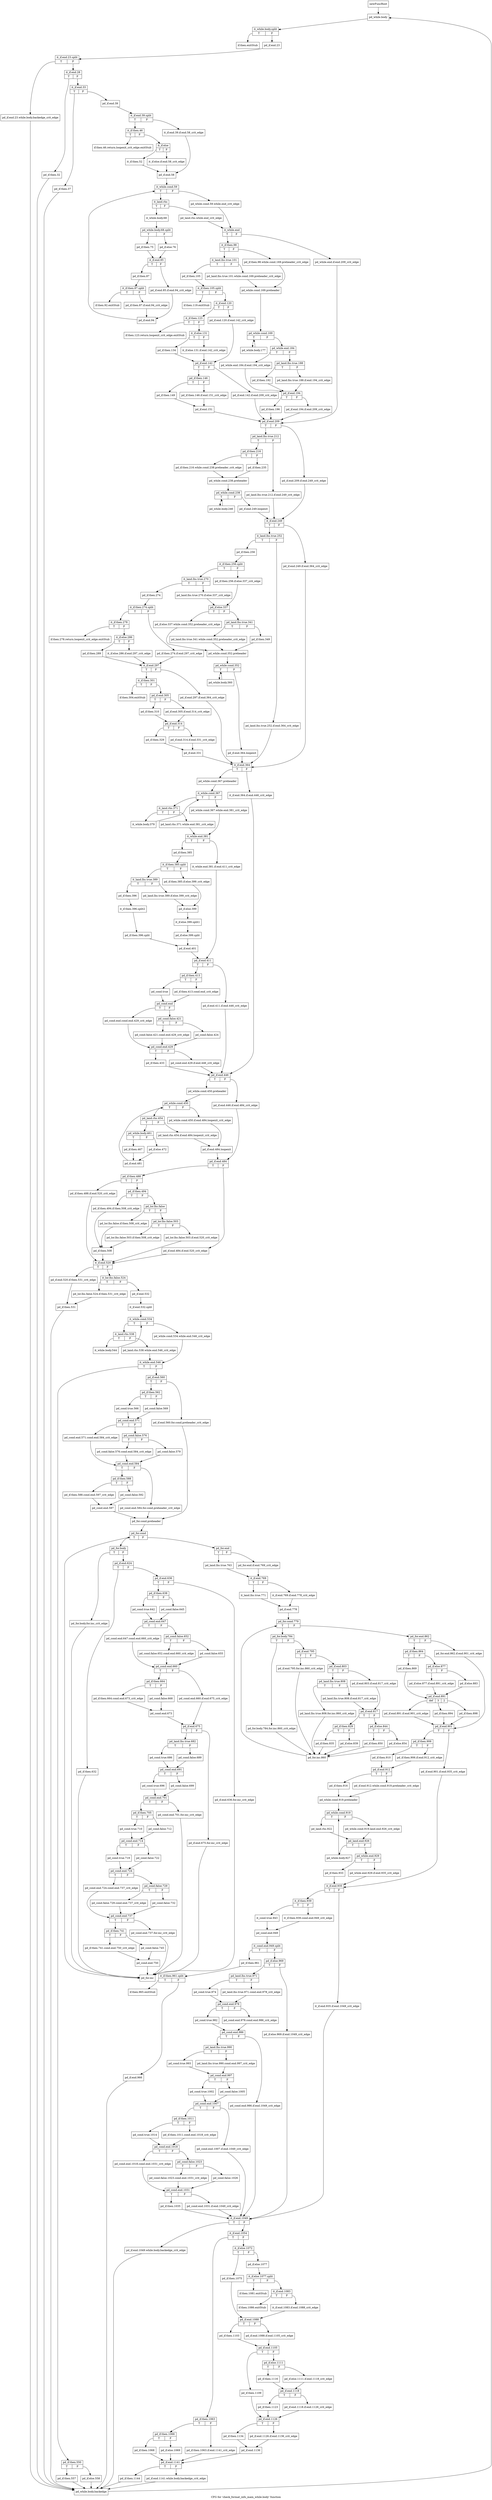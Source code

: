 digraph "CFG for 'check_format_info_main_while.body' function" {
	label="CFG for 'check_format_info_main_while.body' function";

	Node0xa169c30 [shape=record,label="{newFuncRoot}"];
	Node0xa169c30 -> Node0xa169fa0;
	Node0xa169c80 [shape=record,label="{if.then.exitStub}"];
	Node0xa169cd0 [shape=record,label="{if.then.46.return.loopexit_crit_edge.exitStub}"];
	Node0xa169d20 [shape=record,label="{if.then.119.exitStub}"];
	Node0xa169d70 [shape=record,label="{if.then.123.return.loopexit_crit_edge.exitStub}"];
	Node0xa169dc0 [shape=record,label="{if.then.278.return.loopexit_crit_edge.exitStub}"];
	Node0xa169e10 [shape=record,label="{if.then.304.exitStub}"];
	Node0xa169e60 [shape=record,label="{if.then.1081.exitStub}"];
	Node0xa169eb0 [shape=record,label="{if.then.1086.exitStub}"];
	Node0xa169f00 [shape=record,label="{if.then.965.exitStub}"];
	Node0xa169f50 [shape=record,label="{if.then.92.exitStub}"];
	Node0xa169fa0 [shape=record,label="{pd_while.body}"];
	Node0xa169fa0 -> Node0xf17d710;
	Node0xf17d710 [shape=record,label="{it_while.body.split|{<s0>T|<s1>F}}"];
	Node0xf17d710:s0 -> Node0xa169c80;
	Node0xf17d710:s1 -> Node0xa169ff0;
	Node0xa169ff0 [shape=record,label="{pd_if.end.23}"];
	Node0xa169ff0 -> Node0xf17d450;
	Node0xf17d450 [shape=record,label="{it_if.end.23.split|{<s0>T|<s1>F}}"];
	Node0xf17d450:s0 -> Node0xa170e90;
	Node0xf17d450:s1 -> Node0xa16a040;
	Node0xa16a040 [shape=record,label="{it_if.end.28|{<s0>T|<s1>F}}"];
	Node0xa16a040:s0 -> Node0xa170e40;
	Node0xa16a040:s1 -> Node0xa16a090;
	Node0xa16a090 [shape=record,label="{it_if.end.33|{<s0>T|<s1>F}}"];
	Node0xa16a090:s0 -> Node0xa170df0;
	Node0xa16a090:s1 -> Node0xa16a0e0;
	Node0xa16a0e0 [shape=record,label="{pd_if.end.39}"];
	Node0xa16a0e0 -> Node0xf17dda0;
	Node0xf17dda0 [shape=record,label="{it_if.end.39.split|{<s0>T|<s1>F}}"];
	Node0xf17dda0:s0 -> Node0xa16a180;
	Node0xf17dda0:s1 -> Node0xa16a130;
	Node0xa16a130 [shape=record,label="{it_if.end.39.if.end.58_crit_edge}"];
	Node0xa16a130 -> Node0xa16a2c0;
	Node0xa16a180 [shape=record,label="{it_if.then.46|{<s0>T|<s1>F}}"];
	Node0xa16a180:s0 -> Node0xa169cd0;
	Node0xa16a180:s1 -> Node0xa16a1d0;
	Node0xa16a1d0 [shape=record,label="{it_if.else|{<s0>T|<s1>F}}"];
	Node0xa16a1d0:s0 -> Node0xa16a270;
	Node0xa16a1d0:s1 -> Node0xa16a220;
	Node0xa16a220 [shape=record,label="{it_if.else.if.end.58_crit_edge}"];
	Node0xa16a220 -> Node0xa16a2c0;
	Node0xa16a270 [shape=record,label="{it_if.then.52}"];
	Node0xa16a270 -> Node0xa16a2c0;
	Node0xa16a2c0 [shape=record,label="{pd_if.end.58}"];
	Node0xa16a2c0 -> Node0xa16a310;
	Node0xa16a310 [shape=record,label="{it_while.cond.59|{<s0>T|<s1>F}}"];
	Node0xa16a310:s0 -> Node0xa16a3b0;
	Node0xa16a310:s1 -> Node0xa16a360;
	Node0xa16a360 [shape=record,label="{pd_while.cond.59.while.end_crit_edge}"];
	Node0xa16a360 -> Node0xa16a450;
	Node0xa16a3b0 [shape=record,label="{it_land.rhs|{<s0>T|<s1>F}}"];
	Node0xa16a3b0:s0 -> Node0xa170b70;
	Node0xa16a3b0:s1 -> Node0xa16a400;
	Node0xa16a400 [shape=record,label="{pd_land.rhs.while.end_crit_edge}"];
	Node0xa16a400 -> Node0xa16a450;
	Node0xa16a450 [shape=record,label="{it_while.end|{<s0>T|<s1>F}}"];
	Node0xa16a450:s0 -> Node0xa16a4f0;
	Node0xa16a450:s1 -> Node0xa16a4a0;
	Node0xa16a4a0 [shape=record,label="{pd_while.end.if.end.209_crit_edge}"];
	Node0xa16a4a0 -> Node0xa16adb0;
	Node0xa16a4f0 [shape=record,label="{it_if.then.98|{<s0>T|<s1>F}}"];
	Node0xa16a4f0:s0 -> Node0xa16a590;
	Node0xa16a4f0:s1 -> Node0xa16a540;
	Node0xa16a540 [shape=record,label="{pd_if.then.98.while.cond.169.preheader_crit_edge}"];
	Node0xa16a540 -> Node0xa16a630;
	Node0xa16a590 [shape=record,label="{it_land.lhs.true.101|{<s0>T|<s1>F}}"];
	Node0xa16a590:s0 -> Node0xa16a9a0;
	Node0xa16a590:s1 -> Node0xa16a5e0;
	Node0xa16a5e0 [shape=record,label="{pd_land.lhs.true.101.while.cond.169.preheader_crit_edge}"];
	Node0xa16a5e0 -> Node0xa16a630;
	Node0xa16a630 [shape=record,label="{pd_while.cond.169.preheader}"];
	Node0xa16a630 -> Node0xa16a680;
	Node0xa16a680 [shape=record,label="{pd_while.cond.169|{<s0>T|<s1>F}}"];
	Node0xa16a680:s0 -> Node0xa16a950;
	Node0xa16a680:s1 -> Node0xa16a6d0;
	Node0xa16a6d0 [shape=record,label="{pd_while.end.184|{<s0>T|<s1>F}}"];
	Node0xa16a6d0:s0 -> Node0xa16a810;
	Node0xa16a6d0:s1 -> Node0xa16a720;
	Node0xa16a720 [shape=record,label="{pd_land.lhs.true.188|{<s0>T|<s1>F}}"];
	Node0xa16a720:s0 -> Node0xa16a7c0;
	Node0xa16a720:s1 -> Node0xa16a770;
	Node0xa16a770 [shape=record,label="{pd_land.lhs.true.188.if.end.194_crit_edge}"];
	Node0xa16a770 -> Node0xa16a860;
	Node0xa16a7c0 [shape=record,label="{pd_if.then.192}"];
	Node0xa16a7c0 -> Node0xa16a860;
	Node0xa16a810 [shape=record,label="{pd_while.end.184.if.end.194_crit_edge}"];
	Node0xa16a810 -> Node0xa16a860;
	Node0xa16a860 [shape=record,label="{pd_if.end.194|{<s0>T|<s1>F}}"];
	Node0xa16a860:s0 -> Node0xa16a900;
	Node0xa16a860:s1 -> Node0xa16a8b0;
	Node0xa16a8b0 [shape=record,label="{pd_if.end.194.if.end.209_crit_edge}"];
	Node0xa16a8b0 -> Node0xa16adb0;
	Node0xa16a900 [shape=record,label="{pd_if.then.196}"];
	Node0xa16a900 -> Node0xa16adb0;
	Node0xa16a950 [shape=record,label="{pd_while.body.177}"];
	Node0xa16a950 -> Node0xa16a680;
	Node0xa16a9a0 [shape=record,label="{pd_if.then.105}"];
	Node0xa16a9a0 -> Node0xf17a2e0;
	Node0xf17a2e0 [shape=record,label="{it_if.then.105.split|{<s0>T|<s1>F}}"];
	Node0xf17a2e0:s0 -> Node0xa169d20;
	Node0xf17a2e0:s1 -> Node0xa16a9f0;
	Node0xa16a9f0 [shape=record,label="{it_if.end.120|{<s0>T|<s1>F}}"];
	Node0xa16a9f0:s0 -> Node0xa16aa90;
	Node0xa16a9f0:s1 -> Node0xa16aa40;
	Node0xa16aa40 [shape=record,label="{pd_if.end.120.if.end.142_crit_edge}"];
	Node0xa16aa40 -> Node0xa16abd0;
	Node0xa16aa90 [shape=record,label="{it_if.then.123|{<s0>T|<s1>F}}"];
	Node0xa16aa90:s0 -> Node0xa169d70;
	Node0xa16aa90:s1 -> Node0xa16aae0;
	Node0xa16aae0 [shape=record,label="{it_if.else.131|{<s0>T|<s1>F}}"];
	Node0xa16aae0:s0 -> Node0xa16ab80;
	Node0xa16aae0:s1 -> Node0xa16ab30;
	Node0xa16ab30 [shape=record,label="{it_if.else.131.if.end.142_crit_edge}"];
	Node0xa16ab30 -> Node0xa16abd0;
	Node0xa16ab80 [shape=record,label="{pd_if.then.134}"];
	Node0xa16ab80 -> Node0xa16abd0;
	Node0xa16abd0 [shape=record,label="{pd_if.end.142|{<s0>T|<s1>F}}"];
	Node0xa16abd0:s0 -> Node0xa16ac70;
	Node0xa16abd0:s1 -> Node0xa16ac20;
	Node0xa16ac20 [shape=record,label="{pd_if.end.142.if.end.209_crit_edge}"];
	Node0xa16ac20 -> Node0xa16adb0;
	Node0xa16ac70 [shape=record,label="{pd_if.then.146|{<s0>T|<s1>F}}"];
	Node0xa16ac70:s0 -> Node0xa16ad10;
	Node0xa16ac70:s1 -> Node0xa16acc0;
	Node0xa16acc0 [shape=record,label="{pd_if.then.146.if.end.151_crit_edge}"];
	Node0xa16acc0 -> Node0xa16ad60;
	Node0xa16ad10 [shape=record,label="{pd_if.then.149}"];
	Node0xa16ad10 -> Node0xa16ad60;
	Node0xa16ad60 [shape=record,label="{pd_if.end.151}"];
	Node0xa16ad60 -> Node0xa16adb0;
	Node0xa16adb0 [shape=record,label="{pd_if.end.209|{<s0>T|<s1>F}}"];
	Node0xa16adb0:s0 -> Node0xa16ae50;
	Node0xa16adb0:s1 -> Node0xa16ae00;
	Node0xa16ae00 [shape=record,label="{pd_if.end.209.if.end.249_crit_edge}"];
	Node0xa16ae00 -> Node0xa16b0d0;
	Node0xa16ae50 [shape=record,label="{pd_land.lhs.true.212|{<s0>T|<s1>F}}"];
	Node0xa16ae50:s0 -> Node0xa16aef0;
	Node0xa16ae50:s1 -> Node0xa16aea0;
	Node0xa16aea0 [shape=record,label="{pd_land.lhs.true.212.if.end.249_crit_edge}"];
	Node0xa16aea0 -> Node0xa16b0d0;
	Node0xa16aef0 [shape=record,label="{pd_if.then.216|{<s0>T|<s1>F}}"];
	Node0xa16aef0:s0 -> Node0xa16af90;
	Node0xa16aef0:s1 -> Node0xa16af40;
	Node0xa16af40 [shape=record,label="{pd_if.then.235}"];
	Node0xa16af40 -> Node0xa16afe0;
	Node0xa16af90 [shape=record,label="{pd_if.then.216.while.cond.238.preheader_crit_edge}"];
	Node0xa16af90 -> Node0xa16afe0;
	Node0xa16afe0 [shape=record,label="{pd_while.cond.238.preheader}"];
	Node0xa16afe0 -> Node0xa16b030;
	Node0xa16b030 [shape=record,label="{pd_while.cond.238|{<s0>T|<s1>F}}"];
	Node0xa16b030:s0 -> Node0xa170b20;
	Node0xa16b030:s1 -> Node0xa16b080;
	Node0xa16b080 [shape=record,label="{pd_if.end.249.loopexit}"];
	Node0xa16b080 -> Node0xa16b0d0;
	Node0xa16b0d0 [shape=record,label="{it_if.end.249|{<s0>T|<s1>F}}"];
	Node0xa16b0d0:s0 -> Node0xa16b170;
	Node0xa16b0d0:s1 -> Node0xa16b120;
	Node0xa16b120 [shape=record,label="{pd_if.end.249.if.end.364_crit_edge}"];
	Node0xa16b120 -> Node0xa16bb20;
	Node0xa16b170 [shape=record,label="{it_land.lhs.true.252|{<s0>T|<s1>F}}"];
	Node0xa16b170:s0 -> Node0xa16b210;
	Node0xa16b170:s1 -> Node0xa16b1c0;
	Node0xa16b1c0 [shape=record,label="{pd_land.lhs.true.252.if.end.364_crit_edge}"];
	Node0xa16b1c0 -> Node0xa16bb20;
	Node0xa16b210 [shape=record,label="{pd_if.then.256}"];
	Node0xa16b210 -> Node0xf17ea20;
	Node0xf17ea20 [shape=record,label="{it_if.then.256.split|{<s0>T|<s1>F}}"];
	Node0xf17ea20:s0 -> Node0xa16b2b0;
	Node0xf17ea20:s1 -> Node0xa16b260;
	Node0xa16b260 [shape=record,label="{pd_if.then.256.if.else.337_crit_edge}"];
	Node0xa16b260 -> Node0xa16b350;
	Node0xa16b2b0 [shape=record,label="{it_land.lhs.true.270|{<s0>T|<s1>F}}"];
	Node0xa16b2b0:s0 -> Node0xa16b620;
	Node0xa16b2b0:s1 -> Node0xa16b300;
	Node0xa16b300 [shape=record,label="{pd_land.lhs.true.270.if.else.337_crit_edge}"];
	Node0xa16b300 -> Node0xa16b350;
	Node0xa16b350 [shape=record,label="{pd_if.else.337|{<s0>T|<s1>F}}"];
	Node0xa16b350:s0 -> Node0xa16b490;
	Node0xa16b350:s1 -> Node0xa16b3a0;
	Node0xa16b3a0 [shape=record,label="{pd_land.lhs.true.341|{<s0>T|<s1>F}}"];
	Node0xa16b3a0:s0 -> Node0xa16b440;
	Node0xa16b3a0:s1 -> Node0xa16b3f0;
	Node0xa16b3f0 [shape=record,label="{pd_if.then.349}"];
	Node0xa16b3f0 -> Node0xa16b4e0;
	Node0xa16b440 [shape=record,label="{pd_land.lhs.true.341.while.cond.352.preheader_crit_edge}"];
	Node0xa16b440 -> Node0xa16b4e0;
	Node0xa16b490 [shape=record,label="{pd_if.else.337.while.cond.352.preheader_crit_edge}"];
	Node0xa16b490 -> Node0xa16b4e0;
	Node0xa16b4e0 [shape=record,label="{pd_while.cond.352.preheader}"];
	Node0xa16b4e0 -> Node0xa16b530;
	Node0xa16b530 [shape=record,label="{pd_while.cond.352|{<s0>T|<s1>F}}"];
	Node0xa16b530:s0 -> Node0xa16b5d0;
	Node0xa16b530:s1 -> Node0xa16b580;
	Node0xa16b580 [shape=record,label="{pd_if.end.364.loopexit}"];
	Node0xa16b580 -> Node0xa16bb20;
	Node0xa16b5d0 [shape=record,label="{pd_while.body.360}"];
	Node0xa16b5d0 -> Node0xa16b530;
	Node0xa16b620 [shape=record,label="{pd_if.then.274}"];
	Node0xa16b620 -> Node0xf17efa0;
	Node0xf17efa0 [shape=record,label="{it_if.then.274.split|{<s0>T|<s1>F}}"];
	Node0xf17efa0:s0 -> Node0xa16b6c0;
	Node0xf17efa0:s1 -> Node0xa16b670;
	Node0xa16b670 [shape=record,label="{pd_if.then.274.if.end.297_crit_edge}"];
	Node0xa16b670 -> Node0xa16b800;
	Node0xa16b6c0 [shape=record,label="{it_if.then.278|{<s0>T|<s1>F}}"];
	Node0xa16b6c0:s0 -> Node0xa169dc0;
	Node0xa16b6c0:s1 -> Node0xa16b710;
	Node0xa16b710 [shape=record,label="{it_if.else.286|{<s0>T|<s1>F}}"];
	Node0xa16b710:s0 -> Node0xa16b7b0;
	Node0xa16b710:s1 -> Node0xa16b760;
	Node0xa16b760 [shape=record,label="{it_if.else.286.if.end.297_crit_edge}"];
	Node0xa16b760 -> Node0xa16b800;
	Node0xa16b7b0 [shape=record,label="{pd_if.then.289}"];
	Node0xa16b7b0 -> Node0xa16b800;
	Node0xa16b800 [shape=record,label="{it_if.end.297|{<s0>T|<s1>F}}"];
	Node0xa16b800:s0 -> Node0xa16b8a0;
	Node0xa16b800:s1 -> Node0xa16b850;
	Node0xa16b850 [shape=record,label="{pd_if.end.297.if.end.364_crit_edge}"];
	Node0xa16b850 -> Node0xa16bb20;
	Node0xa16b8a0 [shape=record,label="{it_if.then.301|{<s0>T|<s1>F}}"];
	Node0xa16b8a0:s0 -> Node0xa169e10;
	Node0xa16b8a0:s1 -> Node0xa16b8f0;
	Node0xa16b8f0 [shape=record,label="{pd_if.end.305|{<s0>T|<s1>F}}"];
	Node0xa16b8f0:s0 -> Node0xa16b990;
	Node0xa16b8f0:s1 -> Node0xa16b940;
	Node0xa16b940 [shape=record,label="{pd_if.end.305.if.end.314_crit_edge}"];
	Node0xa16b940 -> Node0xa16b9e0;
	Node0xa16b990 [shape=record,label="{pd_if.then.310}"];
	Node0xa16b990 -> Node0xa16b9e0;
	Node0xa16b9e0 [shape=record,label="{pd_if.end.314|{<s0>T|<s1>F}}"];
	Node0xa16b9e0:s0 -> Node0xa16ba80;
	Node0xa16b9e0:s1 -> Node0xa16ba30;
	Node0xa16ba30 [shape=record,label="{pd_if.end.314.if.end.331_crit_edge}"];
	Node0xa16ba30 -> Node0xa16bad0;
	Node0xa16ba80 [shape=record,label="{pd_if.then.329}"];
	Node0xa16ba80 -> Node0xa16bad0;
	Node0xa16bad0 [shape=record,label="{pd_if.end.331}"];
	Node0xa16bad0 -> Node0xa16bb20;
	Node0xa16bb20 [shape=record,label="{it_if.end.364|{<s0>T|<s1>F}}"];
	Node0xa16bb20:s0 -> Node0xa16bbc0;
	Node0xa16bb20:s1 -> Node0xa16bb70;
	Node0xa16bb70 [shape=record,label="{it_if.end.364.if.end.446_crit_edge}"];
	Node0xa16bb70 -> Node0xa16c430;
	Node0xa16bbc0 [shape=record,label="{pd_while.cond.367.preheader}"];
	Node0xa16bbc0 -> Node0xa16bc10;
	Node0xa16bc10 [shape=record,label="{it_while.cond.367|{<s0>T|<s1>F}}"];
	Node0xa16bc10:s0 -> Node0xa16bcb0;
	Node0xa16bc10:s1 -> Node0xa16bc60;
	Node0xa16bc60 [shape=record,label="{pd_while.cond.367.while.end.381_crit_edge}"];
	Node0xa16bc60 -> Node0xa16bd50;
	Node0xa16bcb0 [shape=record,label="{it_land.rhs.371|{<s0>T|<s1>F}}"];
	Node0xa16bcb0:s0 -> Node0xa170ad0;
	Node0xa16bcb0:s1 -> Node0xa16bd00;
	Node0xa16bd00 [shape=record,label="{pd_land.rhs.371.while.end.381_crit_edge}"];
	Node0xa16bd00 -> Node0xa16bd50;
	Node0xa16bd50 [shape=record,label="{it_while.end.381|{<s0>T|<s1>F}}"];
	Node0xa16bd50:s0 -> Node0xa16bdf0;
	Node0xa16bd50:s1 -> Node0xa16bda0;
	Node0xa16bda0 [shape=record,label="{it_while.end.381.if.end.411_crit_edge}"];
	Node0xa16bda0 -> Node0xa16c020;
	Node0xa16bdf0 [shape=record,label="{pd_if.then.385}"];
	Node0xa16bdf0 -> Node0xf17f020;
	Node0xf17f020 [shape=record,label="{it_if.then.385.split|{<s0>T|<s1>F}}"];
	Node0xf17f020:s0 -> Node0xa16be90;
	Node0xf17f020:s1 -> Node0xa16be40;
	Node0xa16be40 [shape=record,label="{pd_if.then.385.if.else.399_crit_edge}"];
	Node0xa16be40 -> Node0xa16bf30;
	Node0xa16be90 [shape=record,label="{it_land.lhs.true.389|{<s0>T|<s1>F}}"];
	Node0xa16be90:s0 -> Node0xa16bf80;
	Node0xa16be90:s1 -> Node0xa16bee0;
	Node0xa16bee0 [shape=record,label="{pd_land.lhs.true.389.if.else.399_crit_edge}"];
	Node0xa16bee0 -> Node0xa16bf30;
	Node0xa16bf30 [shape=record,label="{pd_if.else.399}"];
	Node0xa16bf30 -> Node0xf17fc40;
	Node0xf17fc40 [shape=record,label="{it_if.else.399.split1}"];
	Node0xf17fc40 -> Node0xf17f220;
	Node0xf17f220 [shape=record,label="{pd_if.else.399.split}"];
	Node0xf17f220 -> Node0xa16bfd0;
	Node0xa16bf80 [shape=record,label="{pd_if.then.396}"];
	Node0xa16bf80 -> Node0xf180eb0;
	Node0xf180eb0 [shape=record,label="{it_if.then.396.split2}"];
	Node0xf180eb0 -> Node0xf180990;
	Node0xf180990 [shape=record,label="{pd_if.then.396.split}"];
	Node0xf180990 -> Node0xa16bfd0;
	Node0xa16bfd0 [shape=record,label="{pd_if.end.401}"];
	Node0xa16bfd0 -> Node0xa16c020;
	Node0xa16c020 [shape=record,label="{pd_if.end.411|{<s0>T|<s1>F}}"];
	Node0xa16c020:s0 -> Node0xa16c0c0;
	Node0xa16c020:s1 -> Node0xa16c070;
	Node0xa16c070 [shape=record,label="{pd_if.end.411.if.end.446_crit_edge}"];
	Node0xa16c070 -> Node0xa16c430;
	Node0xa16c0c0 [shape=record,label="{pd_if.then.413|{<s0>T|<s1>F}}"];
	Node0xa16c0c0:s0 -> Node0xa16c160;
	Node0xa16c0c0:s1 -> Node0xa16c110;
	Node0xa16c110 [shape=record,label="{pd_if.then.413.cond.end_crit_edge}"];
	Node0xa16c110 -> Node0xa16c1b0;
	Node0xa16c160 [shape=record,label="{pd_cond.true}"];
	Node0xa16c160 -> Node0xa16c1b0;
	Node0xa16c1b0 [shape=record,label="{pd_cond.end|{<s0>T|<s1>F}}"];
	Node0xa16c1b0:s0 -> Node0xa16c2f0;
	Node0xa16c1b0:s1 -> Node0xa16c200;
	Node0xa16c200 [shape=record,label="{pd_cond.false.421|{<s0>T|<s1>F}}"];
	Node0xa16c200:s0 -> Node0xa16c2a0;
	Node0xa16c200:s1 -> Node0xa16c250;
	Node0xa16c250 [shape=record,label="{pd_cond.false.424}"];
	Node0xa16c250 -> Node0xa16c340;
	Node0xa16c2a0 [shape=record,label="{pd_cond.false.421.cond.end.429_crit_edge}"];
	Node0xa16c2a0 -> Node0xa16c340;
	Node0xa16c2f0 [shape=record,label="{pd_cond.end.cond.end.429_crit_edge}"];
	Node0xa16c2f0 -> Node0xa16c340;
	Node0xa16c340 [shape=record,label="{pd_cond.end.429|{<s0>T|<s1>F}}"];
	Node0xa16c340:s0 -> Node0xa16c3e0;
	Node0xa16c340:s1 -> Node0xa16c390;
	Node0xa16c390 [shape=record,label="{pd_cond.end.429.if.end.446_crit_edge}"];
	Node0xa16c390 -> Node0xa16c430;
	Node0xa16c3e0 [shape=record,label="{pd_if.then.433}"];
	Node0xa16c3e0 -> Node0xa16c430;
	Node0xa16c430 [shape=record,label="{pd_if.end.446|{<s0>T|<s1>F}}"];
	Node0xa16c430:s0 -> Node0xa16c4d0;
	Node0xa16c430:s1 -> Node0xa16c480;
	Node0xa16c480 [shape=record,label="{pd_if.end.446.if.end.484_crit_edge}"];
	Node0xa16c480 -> Node0xa16c6b0;
	Node0xa16c4d0 [shape=record,label="{pd_while.cond.450.preheader}"];
	Node0xa16c4d0 -> Node0xa16c520;
	Node0xa16c520 [shape=record,label="{pd_while.cond.450|{<s0>T|<s1>F}}"];
	Node0xa16c520:s0 -> Node0xa16c5c0;
	Node0xa16c520:s1 -> Node0xa16c570;
	Node0xa16c570 [shape=record,label="{pd_while.cond.450.if.end.484.loopexit_crit_edge}"];
	Node0xa16c570 -> Node0xa16c660;
	Node0xa16c5c0 [shape=record,label="{pd_land.rhs.454|{<s0>T|<s1>F}}"];
	Node0xa16c5c0:s0 -> Node0xa170990;
	Node0xa16c5c0:s1 -> Node0xa16c610;
	Node0xa16c610 [shape=record,label="{pd_land.rhs.454.if.end.484.loopexit_crit_edge}"];
	Node0xa16c610 -> Node0xa16c660;
	Node0xa16c660 [shape=record,label="{pd_if.end.484.loopexit}"];
	Node0xa16c660 -> Node0xa16c6b0;
	Node0xa16c6b0 [shape=record,label="{pd_if.end.484|{<s0>T|<s1>F}}"];
	Node0xa16c6b0:s0 -> Node0xa16c750;
	Node0xa16c6b0:s1 -> Node0xa16c700;
	Node0xa16c700 [shape=record,label="{pd_if.end.484.if.end.520_crit_edge}"];
	Node0xa16c700 -> Node0xa16ca70;
	Node0xa16c750 [shape=record,label="{pd_if.then.488|{<s0>T|<s1>F}}"];
	Node0xa16c750:s0 -> Node0xa16ca20;
	Node0xa16c750:s1 -> Node0xa16c7a0;
	Node0xa16c7a0 [shape=record,label="{pd_if.then.494|{<s0>T|<s1>F}}"];
	Node0xa16c7a0:s0 -> Node0xa16c980;
	Node0xa16c7a0:s1 -> Node0xa16c7f0;
	Node0xa16c7f0 [shape=record,label="{pd_lor.lhs.false|{<s0>T|<s1>F}}"];
	Node0xa16c7f0:s0 -> Node0xa16c930;
	Node0xa16c7f0:s1 -> Node0xa16c840;
	Node0xa16c840 [shape=record,label="{pd_lor.lhs.false.503|{<s0>T|<s1>F}}"];
	Node0xa16c840:s0 -> Node0xa16c8e0;
	Node0xa16c840:s1 -> Node0xa16c890;
	Node0xa16c890 [shape=record,label="{pd_lor.lhs.false.503.if.end.520_crit_edge}"];
	Node0xa16c890 -> Node0xa16ca70;
	Node0xa16c8e0 [shape=record,label="{pd_lor.lhs.false.503.if.then.508_crit_edge}"];
	Node0xa16c8e0 -> Node0xa16c9d0;
	Node0xa16c930 [shape=record,label="{pd_lor.lhs.false.if.then.508_crit_edge}"];
	Node0xa16c930 -> Node0xa16c9d0;
	Node0xa16c980 [shape=record,label="{pd_if.then.494.if.then.508_crit_edge}"];
	Node0xa16c980 -> Node0xa16c9d0;
	Node0xa16c9d0 [shape=record,label="{pd_if.then.508}"];
	Node0xa16c9d0 -> Node0xa16ca70;
	Node0xa16ca20 [shape=record,label="{pd_if.then.488.if.end.520_crit_edge}"];
	Node0xa16ca20 -> Node0xa16ca70;
	Node0xa16ca70 [shape=record,label="{it_if.end.520|{<s0>T|<s1>F}}"];
	Node0xa16ca70:s0 -> Node0xa1708f0;
	Node0xa16ca70:s1 -> Node0xa16cac0;
	Node0xa16cac0 [shape=record,label="{it_lor.lhs.false.524|{<s0>T|<s1>F}}"];
	Node0xa16cac0:s0 -> Node0xa1708a0;
	Node0xa16cac0:s1 -> Node0xa16cb10;
	Node0xa16cb10 [shape=record,label="{pd_if.end.532}"];
	Node0xa16cb10 -> Node0xf181280;
	Node0xf181280 [shape=record,label="{it_if.end.532.split}"];
	Node0xf181280 -> Node0xa16cb60;
	Node0xa16cb60 [shape=record,label="{it_while.cond.534|{<s0>T|<s1>F}}"];
	Node0xa16cb60:s0 -> Node0xa16cc00;
	Node0xa16cb60:s1 -> Node0xa16cbb0;
	Node0xa16cbb0 [shape=record,label="{pd_while.cond.534.while.end.546_crit_edge}"];
	Node0xa16cbb0 -> Node0xa16cca0;
	Node0xa16cc00 [shape=record,label="{it_land.rhs.538|{<s0>T|<s1>F}}"];
	Node0xa16cc00:s0 -> Node0xa170850;
	Node0xa16cc00:s1 -> Node0xa16cc50;
	Node0xa16cc50 [shape=record,label="{pd_land.rhs.538.while.end.546_crit_edge}"];
	Node0xa16cc50 -> Node0xa16cca0;
	Node0xa16cca0 [shape=record,label="{it_while.end.546|{<s0>T|<s1>F}}"];
	Node0xa16cca0:s0 -> Node0xa170760;
	Node0xa16cca0:s1 -> Node0xa16ccf0;
	Node0xa16ccf0 [shape=record,label="{pd_if.end.560|{<s0>T|<s1>F}}"];
	Node0xa16ccf0:s0 -> Node0xa16cd90;
	Node0xa16ccf0:s1 -> Node0xa16cd40;
	Node0xa16cd40 [shape=record,label="{pd_if.end.560.for.cond.preheader_crit_edge}"];
	Node0xa16cd40 -> Node0xa16d1f0;
	Node0xa16cd90 [shape=record,label="{pd_if.then.562|{<s0>T|<s1>F}}"];
	Node0xa16cd90:s0 -> Node0xa16ce30;
	Node0xa16cd90:s1 -> Node0xa16cde0;
	Node0xa16cde0 [shape=record,label="{pd_cond.false.569}"];
	Node0xa16cde0 -> Node0xa16ce80;
	Node0xa16ce30 [shape=record,label="{pd_cond.true.566}"];
	Node0xa16ce30 -> Node0xa16ce80;
	Node0xa16ce80 [shape=record,label="{pd_cond.end.571|{<s0>T|<s1>F}}"];
	Node0xa16ce80:s0 -> Node0xa16cfc0;
	Node0xa16ce80:s1 -> Node0xa16ced0;
	Node0xa16ced0 [shape=record,label="{pd_cond.false.576|{<s0>T|<s1>F}}"];
	Node0xa16ced0:s0 -> Node0xa16cf70;
	Node0xa16ced0:s1 -> Node0xa16cf20;
	Node0xa16cf20 [shape=record,label="{pd_cond.false.579}"];
	Node0xa16cf20 -> Node0xa16d010;
	Node0xa16cf70 [shape=record,label="{pd_cond.false.576.cond.end.584_crit_edge}"];
	Node0xa16cf70 -> Node0xa16d010;
	Node0xa16cfc0 [shape=record,label="{pd_cond.end.571.cond.end.584_crit_edge}"];
	Node0xa16cfc0 -> Node0xa16d010;
	Node0xa16d010 [shape=record,label="{pd_cond.end.584|{<s0>T|<s1>F}}"];
	Node0xa16d010:s0 -> Node0xa16d0b0;
	Node0xa16d010:s1 -> Node0xa16d060;
	Node0xa16d060 [shape=record,label="{pd_cond.end.584.for.cond.preheader_crit_edge}"];
	Node0xa16d060 -> Node0xa16d1f0;
	Node0xa16d0b0 [shape=record,label="{pd_if.then.588|{<s0>T|<s1>F}}"];
	Node0xa16d0b0:s0 -> Node0xa16d150;
	Node0xa16d0b0:s1 -> Node0xa16d100;
	Node0xa16d100 [shape=record,label="{pd_cond.false.592}"];
	Node0xa16d100 -> Node0xa16d1a0;
	Node0xa16d150 [shape=record,label="{pd_if.then.588.cond.end.597_crit_edge}"];
	Node0xa16d150 -> Node0xa16d1a0;
	Node0xa16d1a0 [shape=record,label="{pd_cond.end.597}"];
	Node0xa16d1a0 -> Node0xa16d1f0;
	Node0xa16d1f0 [shape=record,label="{pd_for.cond.preheader}"];
	Node0xa16d1f0 -> Node0xa16d240;
	Node0xa16d240 [shape=record,label="{pd_for.cond|{<s0>T|<s1>F}}"];
	Node0xa16d240:s0 -> Node0xa16f860;
	Node0xa16d240:s1 -> Node0xa16d290;
	Node0xa16d290 [shape=record,label="{pd_for.end|{<s0>T|<s1>F}}"];
	Node0xa16d290:s0 -> Node0xa16d330;
	Node0xa16d290:s1 -> Node0xa16d2e0;
	Node0xa16d2e0 [shape=record,label="{pd_for.end.if.end.769_crit_edge}"];
	Node0xa16d2e0 -> Node0xa16d380;
	Node0xa16d330 [shape=record,label="{pd_land.lhs.true.763}"];
	Node0xa16d330 -> Node0xa16d380;
	Node0xa16d380 [shape=record,label="{it_if.end.769|{<s0>T|<s1>F}}"];
	Node0xa16d380:s0 -> Node0xa16d420;
	Node0xa16d380:s1 -> Node0xa16d3d0;
	Node0xa16d3d0 [shape=record,label="{it_if.end.769.if.end.778_crit_edge}"];
	Node0xa16d3d0 -> Node0xa16d470;
	Node0xa16d420 [shape=record,label="{it_land.lhs.true.771}"];
	Node0xa16d420 -> Node0xa16d470;
	Node0xa16d470 [shape=record,label="{pd_if.end.778}"];
	Node0xa16d470 -> Node0xa16d4c0;
	Node0xa16d4c0 [shape=record,label="{pd_for.cond.779|{<s0>T|<s1>F}}"];
	Node0xa16d4c0:s0 -> Node0xa16f310;
	Node0xa16d4c0:s1 -> Node0xa16d510;
	Node0xa16d510 [shape=record,label="{pd_for.end.862|{<s0>T|<s1>F}}"];
	Node0xa16d510:s0 -> Node0xa16d5b0;
	Node0xa16d510:s1 -> Node0xa16d560;
	Node0xa16d560 [shape=record,label="{pd_for.end.862.if.end.901_crit_edge}"];
	Node0xa16d560 -> Node0xa16d880;
	Node0xa16d5b0 [shape=record,label="{pd_if.then.864|{<s0>T|<s1>F}}"];
	Node0xa16d5b0:s0 -> Node0xa16d6f0;
	Node0xa16d5b0:s1 -> Node0xa16d600;
	Node0xa16d600 [shape=record,label="{pd_if.else.877|{<s0>T|<s1>F}}"];
	Node0xa16d600:s0 -> Node0xa16d6a0;
	Node0xa16d600:s1 -> Node0xa16d650;
	Node0xa16d650 [shape=record,label="{pd_if.else.883}"];
	Node0xa16d650 -> Node0xa16d740;
	Node0xa16d6a0 [shape=record,label="{pd_if.else.877.if.end.891_crit_edge}"];
	Node0xa16d6a0 -> Node0xa16d740;
	Node0xa16d6f0 [shape=record,label="{pd_if.then.869}"];
	Node0xa16d6f0 -> Node0xa16d740;
	Node0xa16d740 [shape=record,label="{pd_if.end.891|{<s0>def|<s1>3|<s2>2}}"];
	Node0xa16d740:s0 -> Node0xa16d830;
	Node0xa16d740:s1 -> Node0xa16d7e0;
	Node0xa16d740:s2 -> Node0xa16d790;
	Node0xa16d790 [shape=record,label="{pd_if.then.898}"];
	Node0xa16d790 -> Node0xa16d880;
	Node0xa16d7e0 [shape=record,label="{pd_if.then.894}"];
	Node0xa16d7e0 -> Node0xa16d880;
	Node0xa16d830 [shape=record,label="{pd_if.end.891.if.end.901_crit_edge}"];
	Node0xa16d830 -> Node0xa16d880;
	Node0xa16d880 [shape=record,label="{pd_if.end.901|{<s0>T|<s1>F}}"];
	Node0xa16d880:s0 -> Node0xa16d920;
	Node0xa16d880:s1 -> Node0xa16d8d0;
	Node0xa16d8d0 [shape=record,label="{pd_if.end.901.if.end.935_crit_edge}"];
	Node0xa16d8d0 -> Node0xa16dd80;
	Node0xa16d920 [shape=record,label="{pd_if.then.906|{<s0>T|<s1>F}}"];
	Node0xa16d920:s0 -> Node0xa16d9c0;
	Node0xa16d920:s1 -> Node0xa16d970;
	Node0xa16d970 [shape=record,label="{pd_if.then.906.if.end.912_crit_edge}"];
	Node0xa16d970 -> Node0xa16da10;
	Node0xa16d9c0 [shape=record,label="{pd_if.then.910}"];
	Node0xa16d9c0 -> Node0xa16da10;
	Node0xa16da10 [shape=record,label="{pd_if.end.912|{<s0>T|<s1>F}}"];
	Node0xa16da10:s0 -> Node0xa16dab0;
	Node0xa16da10:s1 -> Node0xa16da60;
	Node0xa16da60 [shape=record,label="{pd_if.end.912.while.cond.919.preheader_crit_edge}"];
	Node0xa16da60 -> Node0xa16db00;
	Node0xa16dab0 [shape=record,label="{pd_if.then.916}"];
	Node0xa16dab0 -> Node0xa16db00;
	Node0xa16db00 [shape=record,label="{pd_while.cond.919.preheader}"];
	Node0xa16db00 -> Node0xa16db50;
	Node0xa16db50 [shape=record,label="{pd_while.cond.919|{<s0>T|<s1>F}}"];
	Node0xa16db50:s0 -> Node0xa16dbf0;
	Node0xa16db50:s1 -> Node0xa16dba0;
	Node0xa16dba0 [shape=record,label="{pd_while.cond.919.land.end.926_crit_edge}"];
	Node0xa16dba0 -> Node0xa16dc40;
	Node0xa16dbf0 [shape=record,label="{pd_land.rhs.922}"];
	Node0xa16dbf0 -> Node0xa16dc40;
	Node0xa16dc40 [shape=record,label="{pd_land.end.926|{<s0>T|<s1>F}}"];
	Node0xa16dc40:s0 -> Node0xa16f2c0;
	Node0xa16dc40:s1 -> Node0xa16dc90;
	Node0xa16dc90 [shape=record,label="{pd_while.end.929|{<s0>T|<s1>F}}"];
	Node0xa16dc90:s0 -> Node0xa16dd30;
	Node0xa16dc90:s1 -> Node0xa16dce0;
	Node0xa16dce0 [shape=record,label="{pd_while.end.929.if.end.935_crit_edge}"];
	Node0xa16dce0 -> Node0xa16dd80;
	Node0xa16dd30 [shape=record,label="{pd_if.then.933}"];
	Node0xa16dd30 -> Node0xa16dd80;
	Node0xa16dd80 [shape=record,label="{it_if.end.935|{<s0>T|<s1>F}}"];
	Node0xa16dd80:s0 -> Node0xa16de20;
	Node0xa16dd80:s1 -> Node0xa16ddd0;
	Node0xa16ddd0 [shape=record,label="{it_if.end.935.if.end.1049_crit_edge}"];
	Node0xa16ddd0 -> Node0xa16e870;
	Node0xa16de20 [shape=record,label="{it_if.then.939|{<s0>T|<s1>F}}"];
	Node0xa16de20:s0 -> Node0xa16dec0;
	Node0xa16de20:s1 -> Node0xa16de70;
	Node0xa16de70 [shape=record,label="{it_if.then.939.cond.end.949_crit_edge}"];
	Node0xa16de70 -> Node0xa16df10;
	Node0xa16dec0 [shape=record,label="{it_cond.true.943}"];
	Node0xa16dec0 -> Node0xa16df10;
	Node0xa16df10 [shape=record,label="{pd_cond.end.949}"];
	Node0xa16df10 -> Node0xf1823a0;
	Node0xf1823a0 [shape=record,label="{it_cond.end.949.split|{<s0>T|<s1>F}}"];
	Node0xf1823a0:s0 -> Node0xa16f220;
	Node0xf1823a0:s1 -> Node0xa16df60;
	Node0xa16df60 [shape=record,label="{pd_if.else.969|{<s0>T|<s1>F}}"];
	Node0xa16df60:s0 -> Node0xa16e000;
	Node0xa16df60:s1 -> Node0xa16dfb0;
	Node0xa16dfb0 [shape=record,label="{pd_if.else.969.if.end.1049_crit_edge}"];
	Node0xa16dfb0 -> Node0xa16e870;
	Node0xa16e000 [shape=record,label="{pd_land.lhs.true.971|{<s0>T|<s1>F}}"];
	Node0xa16e000:s0 -> Node0xa16e0a0;
	Node0xa16e000:s1 -> Node0xa16e050;
	Node0xa16e050 [shape=record,label="{pd_land.lhs.true.971.cond.end.978_crit_edge}"];
	Node0xa16e050 -> Node0xa16e0f0;
	Node0xa16e0a0 [shape=record,label="{pd_cond.true.974}"];
	Node0xa16e0a0 -> Node0xa16e0f0;
	Node0xa16e0f0 [shape=record,label="{pd_cond.end.978|{<s0>T|<s1>F}}"];
	Node0xa16e0f0:s0 -> Node0xa16e190;
	Node0xa16e0f0:s1 -> Node0xa16e140;
	Node0xa16e140 [shape=record,label="{pd_cond.end.978.cond.end.986_crit_edge}"];
	Node0xa16e140 -> Node0xa16e1e0;
	Node0xa16e190 [shape=record,label="{pd_cond.true.982}"];
	Node0xa16e190 -> Node0xa16e1e0;
	Node0xa16e1e0 [shape=record,label="{pd_cond.end.986|{<s0>T|<s1>F}}"];
	Node0xa16e1e0:s0 -> Node0xa16e280;
	Node0xa16e1e0:s1 -> Node0xa16e230;
	Node0xa16e230 [shape=record,label="{pd_cond.end.986.if.end.1049_crit_edge}"];
	Node0xa16e230 -> Node0xa16e870;
	Node0xa16e280 [shape=record,label="{pd_land.lhs.true.990|{<s0>T|<s1>F}}"];
	Node0xa16e280:s0 -> Node0xa16e320;
	Node0xa16e280:s1 -> Node0xa16e2d0;
	Node0xa16e2d0 [shape=record,label="{pd_land.lhs.true.990.cond.end.997_crit_edge}"];
	Node0xa16e2d0 -> Node0xa16e370;
	Node0xa16e320 [shape=record,label="{pd_cond.true.993}"];
	Node0xa16e320 -> Node0xa16e370;
	Node0xa16e370 [shape=record,label="{pd_cond.end.997|{<s0>T|<s1>F}}"];
	Node0xa16e370:s0 -> Node0xa16e410;
	Node0xa16e370:s1 -> Node0xa16e3c0;
	Node0xa16e3c0 [shape=record,label="{pd_cond.false.1005}"];
	Node0xa16e3c0 -> Node0xa16e460;
	Node0xa16e410 [shape=record,label="{pd_cond.true.1002}"];
	Node0xa16e410 -> Node0xa16e460;
	Node0xa16e460 [shape=record,label="{pd_cond.end.1007|{<s0>T|<s1>F}}"];
	Node0xa16e460:s0 -> Node0xa16e500;
	Node0xa16e460:s1 -> Node0xa16e4b0;
	Node0xa16e4b0 [shape=record,label="{pd_cond.end.1007.if.end.1049_crit_edge}"];
	Node0xa16e4b0 -> Node0xa16e870;
	Node0xa16e500 [shape=record,label="{pd_if.then.1011|{<s0>T|<s1>F}}"];
	Node0xa16e500:s0 -> Node0xa16e5a0;
	Node0xa16e500:s1 -> Node0xa16e550;
	Node0xa16e550 [shape=record,label="{pd_if.then.1011.cond.end.1018_crit_edge}"];
	Node0xa16e550 -> Node0xa16e5f0;
	Node0xa16e5a0 [shape=record,label="{pd_cond.true.1014}"];
	Node0xa16e5a0 -> Node0xa16e5f0;
	Node0xa16e5f0 [shape=record,label="{pd_cond.end.1018|{<s0>T|<s1>F}}"];
	Node0xa16e5f0:s0 -> Node0xa16e730;
	Node0xa16e5f0:s1 -> Node0xa16e640;
	Node0xa16e640 [shape=record,label="{pd_cond.false.1023|{<s0>T|<s1>F}}"];
	Node0xa16e640:s0 -> Node0xa16e6e0;
	Node0xa16e640:s1 -> Node0xa16e690;
	Node0xa16e690 [shape=record,label="{pd_cond.false.1026}"];
	Node0xa16e690 -> Node0xa16e780;
	Node0xa16e6e0 [shape=record,label="{pd_cond.false.1023.cond.end.1031_crit_edge}"];
	Node0xa16e6e0 -> Node0xa16e780;
	Node0xa16e730 [shape=record,label="{pd_cond.end.1018.cond.end.1031_crit_edge}"];
	Node0xa16e730 -> Node0xa16e780;
	Node0xa16e780 [shape=record,label="{pd_cond.end.1031|{<s0>T|<s1>F}}"];
	Node0xa16e780:s0 -> Node0xa16e820;
	Node0xa16e780:s1 -> Node0xa16e7d0;
	Node0xa16e7d0 [shape=record,label="{pd_cond.end.1031.if.end.1049_crit_edge}"];
	Node0xa16e7d0 -> Node0xa16e870;
	Node0xa16e820 [shape=record,label="{pd_if.then.1035}"];
	Node0xa16e820 -> Node0xa16e870;
	Node0xa16e870 [shape=record,label="{it_if.end.1049|{<s0>T|<s1>F}}"];
	Node0xa16e870:s0 -> Node0xa16f1d0;
	Node0xa16e870:s1 -> Node0xa16e8c0;
	Node0xa16e8c0 [shape=record,label="{it_if.end.1054|{<s0>T|<s1>F}}"];
	Node0xa16e8c0:s0 -> Node0xa16ef50;
	Node0xa16e8c0:s1 -> Node0xa16e910;
	Node0xa16e910 [shape=record,label="{it_if.else.1072|{<s0>T|<s1>F}}"];
	Node0xa16e910:s0 -> Node0xa16ea50;
	Node0xa16e910:s1 -> Node0xa16e960;
	Node0xa16e960 [shape=record,label="{pd_if.else.1077}"];
	Node0xa16e960 -> Node0xf182320;
	Node0xf182320 [shape=record,label="{it_if.else.1077.split|{<s0>T|<s1>F}}"];
	Node0xf182320:s0 -> Node0xa169e60;
	Node0xf182320:s1 -> Node0xa16e9b0;
	Node0xa16e9b0 [shape=record,label="{it_if.end.1083|{<s0>T|<s1>F}}"];
	Node0xa16e9b0:s0 -> Node0xa169eb0;
	Node0xa16e9b0:s1 -> Node0xa16ea00;
	Node0xa16ea00 [shape=record,label="{it_if.end.1083.if.end.1088_crit_edge}"];
	Node0xa16ea00 -> Node0xa16eaa0;
	Node0xa16ea50 [shape=record,label="{pd_if.then.1075}"];
	Node0xa16ea50 -> Node0xa16eaa0;
	Node0xa16eaa0 [shape=record,label="{pd_if.end.1088|{<s0>T|<s1>F}}"];
	Node0xa16eaa0:s0 -> Node0xa16eb40;
	Node0xa16eaa0:s1 -> Node0xa16eaf0;
	Node0xa16eaf0 [shape=record,label="{pd_if.end.1088.if.end.1105_crit_edge}"];
	Node0xa16eaf0 -> Node0xa16eb90;
	Node0xa16eb40 [shape=record,label="{pd_if.then.1103}"];
	Node0xa16eb40 -> Node0xa16eb90;
	Node0xa16eb90 [shape=record,label="{pd_if.end.1105|{<s0>T|<s1>F}}"];
	Node0xa16eb90:s0 -> Node0xa16edc0;
	Node0xa16eb90:s1 -> Node0xa16ebe0;
	Node0xa16ebe0 [shape=record,label="{pd_if.else.1111|{<s0>T|<s1>F}}"];
	Node0xa16ebe0:s0 -> Node0xa16ec80;
	Node0xa16ebe0:s1 -> Node0xa16ec30;
	Node0xa16ec30 [shape=record,label="{pd_if.else.1111.if.end.1118_crit_edge}"];
	Node0xa16ec30 -> Node0xa16ecd0;
	Node0xa16ec80 [shape=record,label="{pd_if.then.1116}"];
	Node0xa16ec80 -> Node0xa16ecd0;
	Node0xa16ecd0 [shape=record,label="{pd_if.end.1118|{<s0>T|<s1>F}}"];
	Node0xa16ecd0:s0 -> Node0xa16ed70;
	Node0xa16ecd0:s1 -> Node0xa16ed20;
	Node0xa16ed20 [shape=record,label="{pd_if.end.1118.if.end.1126_crit_edge}"];
	Node0xa16ed20 -> Node0xa16ee10;
	Node0xa16ed70 [shape=record,label="{pd_if.then.1123}"];
	Node0xa16ed70 -> Node0xa16ee10;
	Node0xa16edc0 [shape=record,label="{pd_if.then.1109}"];
	Node0xa16edc0 -> Node0xa16ee10;
	Node0xa16ee10 [shape=record,label="{pd_if.end.1126|{<s0>T|<s1>F}}"];
	Node0xa16ee10:s0 -> Node0xa16eeb0;
	Node0xa16ee10:s1 -> Node0xa16ee60;
	Node0xa16ee60 [shape=record,label="{pd_if.end.1126.if.end.1136_crit_edge}"];
	Node0xa16ee60 -> Node0xa16ef00;
	Node0xa16eeb0 [shape=record,label="{pd_if.then.1134}"];
	Node0xa16eeb0 -> Node0xa16ef00;
	Node0xa16ef00 [shape=record,label="{pd_if.end.1136}"];
	Node0xa16ef00 -> Node0xa16f0e0;
	Node0xa16ef50 [shape=record,label="{pd_if.then.1063|{<s0>T|<s1>F}}"];
	Node0xa16ef50:s0 -> Node0xa16eff0;
	Node0xa16ef50:s1 -> Node0xa16efa0;
	Node0xa16efa0 [shape=record,label="{pd_if.then.1063.if.end.1141_crit_edge}"];
	Node0xa16efa0 -> Node0xa16f0e0;
	Node0xa16eff0 [shape=record,label="{pd_if.then.1066|{<s0>T|<s1>F}}"];
	Node0xa16eff0:s0 -> Node0xa16f090;
	Node0xa16eff0:s1 -> Node0xa16f040;
	Node0xa16f040 [shape=record,label="{pd_if.else.1069}"];
	Node0xa16f040 -> Node0xa16f0e0;
	Node0xa16f090 [shape=record,label="{pd_if.then.1068}"];
	Node0xa16f090 -> Node0xa16f0e0;
	Node0xa16f0e0 [shape=record,label="{pd_if.end.1141|{<s0>T|<s1>F}}"];
	Node0xa16f0e0:s0 -> Node0xa16f180;
	Node0xa16f0e0:s1 -> Node0xa16f130;
	Node0xa16f130 [shape=record,label="{pd_if.end.1141.while.body.backedge_crit_edge}"];
	Node0xa16f130 -> Node0xa170ee0;
	Node0xa16f180 [shape=record,label="{pd_if.then.1144}"];
	Node0xa16f180 -> Node0xa170ee0;
	Node0xa16f1d0 [shape=record,label="{pd_if.end.1049.while.body.backedge_crit_edge}"];
	Node0xa16f1d0 -> Node0xa170ee0;
	Node0xa16f220 [shape=record,label="{pd_if.then.961}"];
	Node0xa16f220 -> Node0xf182d10;
	Node0xf182d10 [shape=record,label="{it_if.then.961.split|{<s0>T|<s1>F}}"];
	Node0xf182d10:s0 -> Node0xa169f00;
	Node0xf182d10:s1 -> Node0xa16f270;
	Node0xa16f270 [shape=record,label="{pd_if.end.966}"];
	Node0xa16f270 -> Node0xa170ee0;
	Node0xa16f2c0 [shape=record,label="{pd_while.body.927}"];
	Node0xa16f2c0 -> Node0xa16db50;
	Node0xa16f310 [shape=record,label="{pd_for.body.784|{<s0>T|<s1>F}}"];
	Node0xa16f310:s0 -> Node0xa16f7c0;
	Node0xa16f310:s1 -> Node0xa16f360;
	Node0xa16f360 [shape=record,label="{pd_if.end.795|{<s0>T|<s1>F}}"];
	Node0xa16f360:s0 -> Node0xa16f770;
	Node0xa16f360:s1 -> Node0xa16f3b0;
	Node0xa16f3b0 [shape=record,label="{pd_if.end.803|{<s0>T|<s1>F}}"];
	Node0xa16f3b0:s0 -> Node0xa16f450;
	Node0xa16f3b0:s1 -> Node0xa16f400;
	Node0xa16f400 [shape=record,label="{pd_if.end.803.if.end.817_crit_edge}"];
	Node0xa16f400 -> Node0xa16f4f0;
	Node0xa16f450 [shape=record,label="{pd_land.lhs.true.808|{<s0>T|<s1>F}}"];
	Node0xa16f450:s0 -> Node0xa16f720;
	Node0xa16f450:s1 -> Node0xa16f4a0;
	Node0xa16f4a0 [shape=record,label="{pd_land.lhs.true.808.if.end.817_crit_edge}"];
	Node0xa16f4a0 -> Node0xa16f4f0;
	Node0xa16f4f0 [shape=record,label="{pd_if.end.817|{<s0>T|<s1>F}}"];
	Node0xa16f4f0:s0 -> Node0xa16f630;
	Node0xa16f4f0:s1 -> Node0xa16f540;
	Node0xa16f540 [shape=record,label="{pd_if.else.844|{<s0>T|<s1>F}}"];
	Node0xa16f540:s0 -> Node0xa16f5e0;
	Node0xa16f540:s1 -> Node0xa16f590;
	Node0xa16f590 [shape=record,label="{pd_if.else.854}"];
	Node0xa16f590 -> Node0xa16f810;
	Node0xa16f5e0 [shape=record,label="{pd_if.then.850}"];
	Node0xa16f5e0 -> Node0xa16f810;
	Node0xa16f630 [shape=record,label="{pd_if.then.829|{<s0>T|<s1>F}}"];
	Node0xa16f630:s0 -> Node0xa16f6d0;
	Node0xa16f630:s1 -> Node0xa16f680;
	Node0xa16f680 [shape=record,label="{pd_if.else.839}"];
	Node0xa16f680 -> Node0xa16f810;
	Node0xa16f6d0 [shape=record,label="{pd_if.then.835}"];
	Node0xa16f6d0 -> Node0xa16f810;
	Node0xa16f720 [shape=record,label="{pd_land.lhs.true.808.for.inc.860_crit_edge}"];
	Node0xa16f720 -> Node0xa16f810;
	Node0xa16f770 [shape=record,label="{pd_if.end.795.for.inc.860_crit_edge}"];
	Node0xa16f770 -> Node0xa16f810;
	Node0xa16f7c0 [shape=record,label="{pd_for.body.784.for.inc.860_crit_edge}"];
	Node0xa16f7c0 -> Node0xa16f810;
	Node0xa16f810 [shape=record,label="{pd_for.inc.860}"];
	Node0xa16f810 -> Node0xa16d4c0;
	Node0xa16f860 [shape=record,label="{pd_for.body|{<s0>T|<s1>F}}"];
	Node0xa16f860:s0 -> Node0xa1706c0;
	Node0xa16f860:s1 -> Node0xa16f8b0;
	Node0xa16f8b0 [shape=record,label="{pd_if.end.624|{<s0>T|<s1>F}}"];
	Node0xa16f8b0:s0 -> Node0xa170670;
	Node0xa16f8b0:s1 -> Node0xa16f900;
	Node0xa16f900 [shape=record,label="{pd_if.end.636|{<s0>T|<s1>F}}"];
	Node0xa16f900:s0 -> Node0xa16f9a0;
	Node0xa16f900:s1 -> Node0xa16f950;
	Node0xa16f950 [shape=record,label="{pd_if.end.636.for.inc_crit_edge}"];
	Node0xa16f950 -> Node0xa170710;
	Node0xa16f9a0 [shape=record,label="{pd_if.then.638|{<s0>T|<s1>F}}"];
	Node0xa16f9a0:s0 -> Node0xa16fa40;
	Node0xa16f9a0:s1 -> Node0xa16f9f0;
	Node0xa16f9f0 [shape=record,label="{pd_cond.false.645}"];
	Node0xa16f9f0 -> Node0xa16fa90;
	Node0xa16fa40 [shape=record,label="{pd_cond.true.642}"];
	Node0xa16fa40 -> Node0xa16fa90;
	Node0xa16fa90 [shape=record,label="{pd_cond.end.647|{<s0>T|<s1>F}}"];
	Node0xa16fa90:s0 -> Node0xa16fbd0;
	Node0xa16fa90:s1 -> Node0xa16fae0;
	Node0xa16fae0 [shape=record,label="{pd_cond.false.652|{<s0>T|<s1>F}}"];
	Node0xa16fae0:s0 -> Node0xa16fb80;
	Node0xa16fae0:s1 -> Node0xa16fb30;
	Node0xa16fb30 [shape=record,label="{pd_cond.false.655}"];
	Node0xa16fb30 -> Node0xa16fc20;
	Node0xa16fb80 [shape=record,label="{pd_cond.false.652.cond.end.660_crit_edge}"];
	Node0xa16fb80 -> Node0xa16fc20;
	Node0xa16fbd0 [shape=record,label="{pd_cond.end.647.cond.end.660_crit_edge}"];
	Node0xa16fbd0 -> Node0xa16fc20;
	Node0xa16fc20 [shape=record,label="{pd_cond.end.660|{<s0>T|<s1>F}}"];
	Node0xa16fc20:s0 -> Node0xa16fcc0;
	Node0xa16fc20:s1 -> Node0xa16fc70;
	Node0xa16fc70 [shape=record,label="{pd_cond.end.660.if.end.675_crit_edge}"];
	Node0xa16fc70 -> Node0xa16fe00;
	Node0xa16fcc0 [shape=record,label="{pd_if.then.664|{<s0>T|<s1>F}}"];
	Node0xa16fcc0:s0 -> Node0xa16fd60;
	Node0xa16fcc0:s1 -> Node0xa16fd10;
	Node0xa16fd10 [shape=record,label="{pd_cond.false.668}"];
	Node0xa16fd10 -> Node0xa16fdb0;
	Node0xa16fd60 [shape=record,label="{pd_if.then.664.cond.end.673_crit_edge}"];
	Node0xa16fd60 -> Node0xa16fdb0;
	Node0xa16fdb0 [shape=record,label="{pd_cond.end.673}"];
	Node0xa16fdb0 -> Node0xa16fe00;
	Node0xa16fe00 [shape=record,label="{pd_if.end.675|{<s0>T|<s1>F}}"];
	Node0xa16fe00:s0 -> Node0xa16fea0;
	Node0xa16fe00:s1 -> Node0xa16fe50;
	Node0xa16fe50 [shape=record,label="{pd_if.end.675.for.inc_crit_edge}"];
	Node0xa16fe50 -> Node0xa170710;
	Node0xa16fea0 [shape=record,label="{pd_land.lhs.true.682|{<s0>T|<s1>F}}"];
	Node0xa16fea0:s0 -> Node0xa16ff40;
	Node0xa16fea0:s1 -> Node0xa16fef0;
	Node0xa16fef0 [shape=record,label="{pd_cond.false.689}"];
	Node0xa16fef0 -> Node0xa16ff90;
	Node0xa16ff40 [shape=record,label="{pd_cond.true.686}"];
	Node0xa16ff40 -> Node0xa16ff90;
	Node0xa16ff90 [shape=record,label="{pd_cond.end.691|{<s0>T|<s1>F}}"];
	Node0xa16ff90:s0 -> Node0xa170030;
	Node0xa16ff90:s1 -> Node0xa16ffe0;
	Node0xa16ffe0 [shape=record,label="{pd_cond.false.699}"];
	Node0xa16ffe0 -> Node0xa170080;
	Node0xa170030 [shape=record,label="{pd_cond.true.696}"];
	Node0xa170030 -> Node0xa170080;
	Node0xa170080 [shape=record,label="{pd_cond.end.701|{<s0>T|<s1>F}}"];
	Node0xa170080:s0 -> Node0xa170120;
	Node0xa170080:s1 -> Node0xa1700d0;
	Node0xa1700d0 [shape=record,label="{pd_cond.end.701.for.inc_crit_edge}"];
	Node0xa1700d0 -> Node0xa170710;
	Node0xa170120 [shape=record,label="{pd_if.then.705|{<s0>T|<s1>F}}"];
	Node0xa170120:s0 -> Node0xa1701c0;
	Node0xa170120:s1 -> Node0xa170170;
	Node0xa170170 [shape=record,label="{pd_cond.false.712}"];
	Node0xa170170 -> Node0xa170210;
	Node0xa1701c0 [shape=record,label="{pd_cond.true.710}"];
	Node0xa1701c0 -> Node0xa170210;
	Node0xa170210 [shape=record,label="{pd_cond.end.714|{<s0>T|<s1>F}}"];
	Node0xa170210:s0 -> Node0xa1702b0;
	Node0xa170210:s1 -> Node0xa170260;
	Node0xa170260 [shape=record,label="{pd_cond.false.722}"];
	Node0xa170260 -> Node0xa170300;
	Node0xa1702b0 [shape=record,label="{pd_cond.true.719}"];
	Node0xa1702b0 -> Node0xa170300;
	Node0xa170300 [shape=record,label="{pd_cond.end.724|{<s0>T|<s1>F}}"];
	Node0xa170300:s0 -> Node0xa170440;
	Node0xa170300:s1 -> Node0xa170350;
	Node0xa170350 [shape=record,label="{pd_cond.false.729|{<s0>T|<s1>F}}"];
	Node0xa170350:s0 -> Node0xa1703f0;
	Node0xa170350:s1 -> Node0xa1703a0;
	Node0xa1703a0 [shape=record,label="{pd_cond.false.732}"];
	Node0xa1703a0 -> Node0xa170490;
	Node0xa1703f0 [shape=record,label="{pd_cond.false.729.cond.end.737_crit_edge}"];
	Node0xa1703f0 -> Node0xa170490;
	Node0xa170440 [shape=record,label="{pd_cond.end.724.cond.end.737_crit_edge}"];
	Node0xa170440 -> Node0xa170490;
	Node0xa170490 [shape=record,label="{pd_cond.end.737|{<s0>T|<s1>F}}"];
	Node0xa170490:s0 -> Node0xa170530;
	Node0xa170490:s1 -> Node0xa1704e0;
	Node0xa1704e0 [shape=record,label="{pd_cond.end.737.for.inc_crit_edge}"];
	Node0xa1704e0 -> Node0xa170710;
	Node0xa170530 [shape=record,label="{pd_if.then.741|{<s0>T|<s1>F}}"];
	Node0xa170530:s0 -> Node0xa1705d0;
	Node0xa170530:s1 -> Node0xa170580;
	Node0xa170580 [shape=record,label="{pd_cond.false.745}"];
	Node0xa170580 -> Node0xa170620;
	Node0xa1705d0 [shape=record,label="{pd_if.then.741.cond.end.750_crit_edge}"];
	Node0xa1705d0 -> Node0xa170620;
	Node0xa170620 [shape=record,label="{pd_cond.end.750}"];
	Node0xa170620 -> Node0xa170710;
	Node0xa170670 [shape=record,label="{pd_if.then.632}"];
	Node0xa170670 -> Node0xa170710;
	Node0xa1706c0 [shape=record,label="{pd_for.body.for.inc_crit_edge}"];
	Node0xa1706c0 -> Node0xa170710;
	Node0xa170710 [shape=record,label="{pd_for.inc}"];
	Node0xa170710 -> Node0xa16d240;
	Node0xa170760 [shape=record,label="{pd_if.then.550|{<s0>T|<s1>F}}"];
	Node0xa170760:s0 -> Node0xa170800;
	Node0xa170760:s1 -> Node0xa1707b0;
	Node0xa1707b0 [shape=record,label="{pd_if.else.558}"];
	Node0xa1707b0 -> Node0xa170ee0;
	Node0xa170800 [shape=record,label="{pd_if.then.557}"];
	Node0xa170800 -> Node0xa170ee0;
	Node0xa170850 [shape=record,label="{it_while.body.544}"];
	Node0xa170850 -> Node0xa16cb60;
	Node0xa1708a0 [shape=record,label="{pd_lor.lhs.false.524.if.then.531_crit_edge}"];
	Node0xa1708a0 -> Node0xa170940;
	Node0xa1708f0 [shape=record,label="{pd_if.end.520.if.then.531_crit_edge}"];
	Node0xa1708f0 -> Node0xa170940;
	Node0xa170940 [shape=record,label="{pd_if.then.531}"];
	Node0xa170940 -> Node0xa170ee0;
	Node0xa170990 [shape=record,label="{pd_while.body.461|{<s0>T|<s1>F}}"];
	Node0xa170990:s0 -> Node0xa170a30;
	Node0xa170990:s1 -> Node0xa1709e0;
	Node0xa1709e0 [shape=record,label="{pd_if.else.472}"];
	Node0xa1709e0 -> Node0xa170a80;
	Node0xa170a30 [shape=record,label="{pd_if.then.467}"];
	Node0xa170a30 -> Node0xa170a80;
	Node0xa170a80 [shape=record,label="{pd_if.end.481}"];
	Node0xa170a80 -> Node0xa16c520;
	Node0xa170ad0 [shape=record,label="{it_while.body.379}"];
	Node0xa170ad0 -> Node0xa16bc10;
	Node0xa170b20 [shape=record,label="{pd_while.body.246}"];
	Node0xa170b20 -> Node0xa16b030;
	Node0xa170b70 [shape=record,label="{it_while.body.68}"];
	Node0xa170b70 -> Node0xf1830c0;
	Node0xf1830c0 [shape=record,label="{pd_while.body.68.split|{<s0>T|<s1>F}}"];
	Node0xf1830c0:s0 -> Node0xa170c10;
	Node0xf1830c0:s1 -> Node0xa170bc0;
	Node0xa170bc0 [shape=record,label="{pd_if.else.76}"];
	Node0xa170bc0 -> Node0xa170c60;
	Node0xa170c10 [shape=record,label="{pd_if.then.75}"];
	Node0xa170c10 -> Node0xa170c60;
	Node0xa170c60 [shape=record,label="{it_if.end.85|{<s0>T|<s1>F}}"];
	Node0xa170c60:s0 -> Node0xa170d00;
	Node0xa170c60:s1 -> Node0xa170cb0;
	Node0xa170cb0 [shape=record,label="{pd_if.end.85.if.end.94_crit_edge}"];
	Node0xa170cb0 -> Node0xa170da0;
	Node0xa170d00 [shape=record,label="{pd_if.then.87}"];
	Node0xa170d00 -> Node0xf183760;
	Node0xf183760 [shape=record,label="{it_if.then.87.split|{<s0>T|<s1>F}}"];
	Node0xf183760:s0 -> Node0xa169f50;
	Node0xf183760:s1 -> Node0xa170d50;
	Node0xa170d50 [shape=record,label="{pd_if.then.87.if.end.94_crit_edge}"];
	Node0xa170d50 -> Node0xa170da0;
	Node0xa170da0 [shape=record,label="{pd_if.end.94}"];
	Node0xa170da0 -> Node0xa16a310;
	Node0xa170df0 [shape=record,label="{pd_if.then.37}"];
	Node0xa170df0 -> Node0xa170ee0;
	Node0xa170e40 [shape=record,label="{pd_if.then.32}"];
	Node0xa170e40 -> Node0xa170ee0;
	Node0xa170e90 [shape=record,label="{pd_if.end.23.while.body.backedge_crit_edge}"];
	Node0xa170e90 -> Node0xa170ee0;
	Node0xa170ee0 [shape=record,label="{pd_while.body.backedge}"];
	Node0xa170ee0 -> Node0xa169fa0;
}
